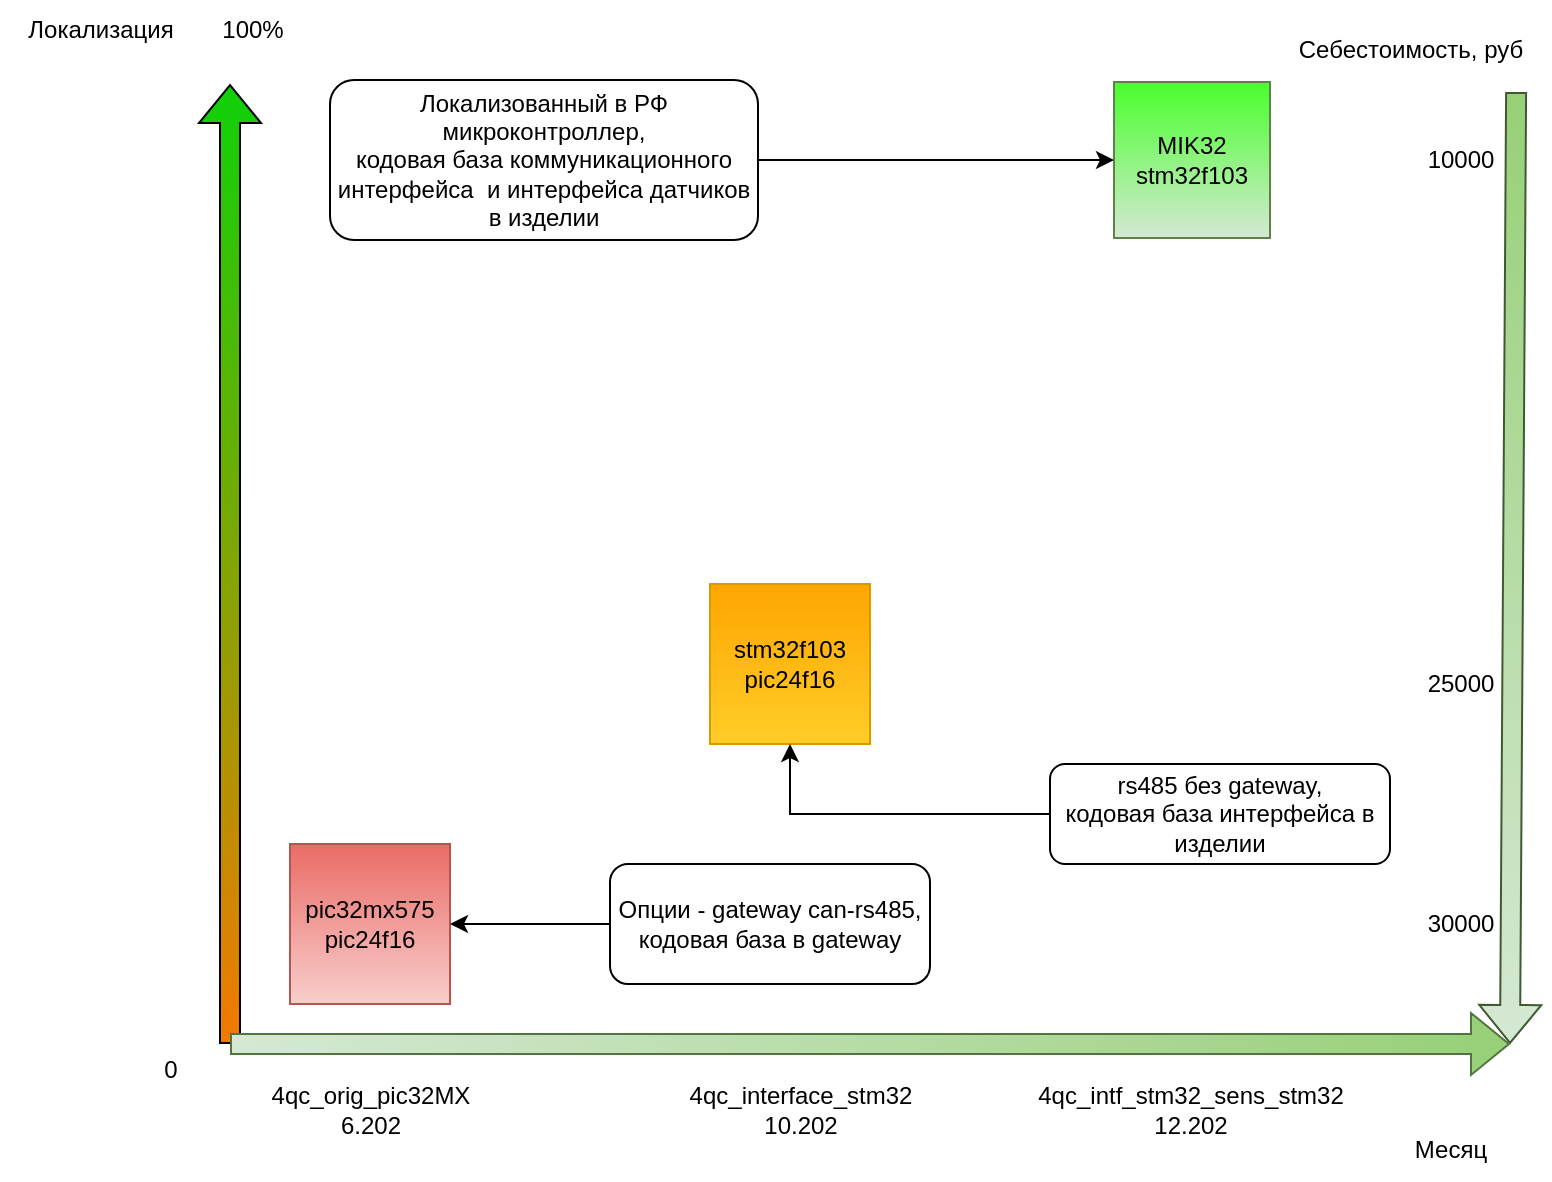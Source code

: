 <mxfile version="24.4.8" type="github">
  <diagram name="Page-1" id="u-WVnbDWZxlvtq3TyeI-">
    <mxGraphModel dx="931" dy="622" grid="1" gridSize="10" guides="1" tooltips="1" connect="1" arrows="1" fold="1" page="1" pageScale="1" pageWidth="827" pageHeight="1169" math="0" shadow="0">
      <root>
        <mxCell id="0" />
        <mxCell id="1" parent="0" />
        <mxCell id="twwJHe_c0Z_bD52UPJeN-11" value="" style="endArrow=classic;html=1;rounded=0;shape=flexArrow;fillColor=#d5e8d4;gradientColor=#97d077;strokeColor=#415933;gradientDirection=north;exitX=0.879;exitY=1.2;exitDx=0;exitDy=0;exitPerimeter=0;" parent="1" edge="1" source="twwJHe_c0Z_bD52UPJeN-13">
          <mxGeometry width="50" height="50" relative="1" as="geometry">
            <mxPoint x="800" y="560" as="sourcePoint" />
            <mxPoint x="800" y="560" as="targetPoint" />
          </mxGeometry>
        </mxCell>
        <mxCell id="twwJHe_c0Z_bD52UPJeN-1" value="" style="endArrow=classic;html=1;rounded=0;shape=flexArrow;fillColor=#F27900;gradientColor=#0FD108;gradientDirection=north;" parent="1" edge="1">
          <mxGeometry width="50" height="50" relative="1" as="geometry">
            <mxPoint x="160" y="560" as="sourcePoint" />
            <mxPoint x="160" y="80" as="targetPoint" />
          </mxGeometry>
        </mxCell>
        <mxCell id="twwJHe_c0Z_bD52UPJeN-2" value="" style="endArrow=classic;html=1;rounded=0;shape=flexArrow;fillColor=#d5e8d4;gradientColor=#97d077;strokeColor=#537341;gradientDirection=east;" parent="1" edge="1">
          <mxGeometry width="50" height="50" relative="1" as="geometry">
            <mxPoint x="160" y="560" as="sourcePoint" />
            <mxPoint x="800" y="560" as="targetPoint" />
          </mxGeometry>
        </mxCell>
        <mxCell id="twwJHe_c0Z_bD52UPJeN-3" value="pic32mx575&lt;div&gt;pic24f16&lt;/div&gt;" style="whiteSpace=wrap;html=1;aspect=fixed;fillColor=#f8cecc;gradientColor=#ea6b66;strokeColor=#b85450;gradientDirection=north;" parent="1" vertex="1">
          <mxGeometry x="190" y="460" width="80" height="80" as="geometry" />
        </mxCell>
        <mxCell id="twwJHe_c0Z_bD52UPJeN-5" value="4qc_orig_pic32MX&lt;div&gt;6.202&lt;/div&gt;" style="text;html=1;align=center;verticalAlign=middle;resizable=0;points=[];autosize=1;strokeColor=none;fillColor=none;" parent="1" vertex="1">
          <mxGeometry x="170" y="573" width="120" height="40" as="geometry" />
        </mxCell>
        <mxCell id="twwJHe_c0Z_bD52UPJeN-6" value="Локализация" style="text;html=1;align=center;verticalAlign=middle;resizable=0;points=[];autosize=1;strokeColor=none;fillColor=none;" parent="1" vertex="1">
          <mxGeometry x="45" y="38" width="100" height="30" as="geometry" />
        </mxCell>
        <mxCell id="twwJHe_c0Z_bD52UPJeN-8" value="Месяц" style="text;html=1;align=center;verticalAlign=middle;resizable=0;points=[];autosize=1;strokeColor=none;fillColor=none;" parent="1" vertex="1">
          <mxGeometry x="740" y="598" width="60" height="30" as="geometry" />
        </mxCell>
        <mxCell id="twwJHe_c0Z_bD52UPJeN-9" value="stm32f103&lt;div&gt;pic24f16&lt;/div&gt;" style="whiteSpace=wrap;html=1;aspect=fixed;fillColor=#ffcd28;strokeColor=#d79b00;gradientColor=#ffa500;gradientDirection=north;" parent="1" vertex="1">
          <mxGeometry x="400" y="330" width="80" height="80" as="geometry" />
        </mxCell>
        <mxCell id="twwJHe_c0Z_bD52UPJeN-10" value="4qc_interface_stm32&lt;div&gt;10.202&lt;/div&gt;" style="text;html=1;align=center;verticalAlign=middle;resizable=0;points=[];autosize=1;strokeColor=none;fillColor=none;" parent="1" vertex="1">
          <mxGeometry x="380" y="573" width="130" height="40" as="geometry" />
        </mxCell>
        <mxCell id="twwJHe_c0Z_bD52UPJeN-13" value="Себестоимость, руб" style="text;html=1;align=center;verticalAlign=middle;resizable=0;points=[];autosize=1;strokeColor=none;fillColor=none;" parent="1" vertex="1">
          <mxGeometry x="680" y="48" width="140" height="30" as="geometry" />
        </mxCell>
        <mxCell id="twwJHe_c0Z_bD52UPJeN-14" value="0" style="text;html=1;align=center;verticalAlign=middle;resizable=0;points=[];autosize=1;strokeColor=none;fillColor=none;" parent="1" vertex="1">
          <mxGeometry x="115" y="558" width="30" height="30" as="geometry" />
        </mxCell>
        <mxCell id="twwJHe_c0Z_bD52UPJeN-15" value="100%" style="text;html=1;align=center;verticalAlign=middle;resizable=0;points=[];autosize=1;strokeColor=none;fillColor=none;" parent="1" vertex="1">
          <mxGeometry x="146" y="38" width="50" height="30" as="geometry" />
        </mxCell>
        <mxCell id="twwJHe_c0Z_bD52UPJeN-17" value="&lt;div&gt;MIK32&lt;/div&gt;&lt;div&gt;stm32f103&lt;/div&gt;" style="whiteSpace=wrap;html=1;aspect=fixed;fillColor=#d5e8d4;strokeColor=#5E824A;gradientColor=#48FF2B;gradientDirection=north;" parent="1" vertex="1">
          <mxGeometry x="602" y="79" width="78" height="78" as="geometry" />
        </mxCell>
        <mxCell id="twwJHe_c0Z_bD52UPJeN-18" value="4qc_intf_stm32_sens_stm32&lt;div&gt;12.202&lt;/div&gt;" style="text;html=1;align=center;verticalAlign=middle;resizable=0;points=[];autosize=1;strokeColor=none;fillColor=none;" parent="1" vertex="1">
          <mxGeometry x="550" y="573" width="180" height="40" as="geometry" />
        </mxCell>
        <mxCell id="twwJHe_c0Z_bD52UPJeN-19" value="10000" style="text;html=1;align=center;verticalAlign=middle;resizable=0;points=[];autosize=1;strokeColor=none;fillColor=none;" parent="1" vertex="1">
          <mxGeometry x="745" y="103" width="60" height="30" as="geometry" />
        </mxCell>
        <mxCell id="twwJHe_c0Z_bD52UPJeN-20" value="25000" style="text;html=1;align=center;verticalAlign=middle;resizable=0;points=[];autosize=1;strokeColor=none;fillColor=none;" parent="1" vertex="1">
          <mxGeometry x="745" y="365" width="60" height="30" as="geometry" />
        </mxCell>
        <mxCell id="twwJHe_c0Z_bD52UPJeN-21" value="30000" style="text;html=1;align=center;verticalAlign=middle;resizable=0;points=[];autosize=1;strokeColor=none;fillColor=none;" parent="1" vertex="1">
          <mxGeometry x="745" y="485" width="60" height="30" as="geometry" />
        </mxCell>
        <mxCell id="twwJHe_c0Z_bD52UPJeN-27" style="edgeStyle=orthogonalEdgeStyle;rounded=0;orthogonalLoop=1;jettySize=auto;html=1;" parent="1" source="twwJHe_c0Z_bD52UPJeN-26" target="twwJHe_c0Z_bD52UPJeN-9" edge="1">
          <mxGeometry relative="1" as="geometry" />
        </mxCell>
        <mxCell id="twwJHe_c0Z_bD52UPJeN-26" value="rs485 без gateway,&lt;div&gt;кодовая база интерфейса в изделии&lt;/div&gt;" style="rounded=1;whiteSpace=wrap;html=1;" parent="1" vertex="1">
          <mxGeometry x="570" y="420" width="170" height="50" as="geometry" />
        </mxCell>
        <mxCell id="twwJHe_c0Z_bD52UPJeN-29" style="edgeStyle=orthogonalEdgeStyle;rounded=0;orthogonalLoop=1;jettySize=auto;html=1;entryX=1;entryY=0.5;entryDx=0;entryDy=0;" parent="1" source="twwJHe_c0Z_bD52UPJeN-28" target="twwJHe_c0Z_bD52UPJeN-3" edge="1">
          <mxGeometry relative="1" as="geometry" />
        </mxCell>
        <mxCell id="twwJHe_c0Z_bD52UPJeN-28" value="Опции - gateway can-rs485, кодовая база в gateway" style="rounded=1;whiteSpace=wrap;html=1;" parent="1" vertex="1">
          <mxGeometry x="350" y="470" width="160" height="60" as="geometry" />
        </mxCell>
        <mxCell id="twwJHe_c0Z_bD52UPJeN-31" style="edgeStyle=orthogonalEdgeStyle;rounded=0;orthogonalLoop=1;jettySize=auto;html=1;entryX=0;entryY=0.5;entryDx=0;entryDy=0;" parent="1" source="twwJHe_c0Z_bD52UPJeN-30" target="twwJHe_c0Z_bD52UPJeN-17" edge="1">
          <mxGeometry relative="1" as="geometry" />
        </mxCell>
        <mxCell id="twwJHe_c0Z_bD52UPJeN-30" value="Локализованный в РФ микроконтроллер,&lt;div&gt;кодовая база коммуникационного интерфейса &amp;nbsp;и интерфейса датчиков в изделии&lt;/div&gt;" style="rounded=1;whiteSpace=wrap;html=1;" parent="1" vertex="1">
          <mxGeometry x="210" y="78" width="214" height="80" as="geometry" />
        </mxCell>
      </root>
    </mxGraphModel>
  </diagram>
</mxfile>
